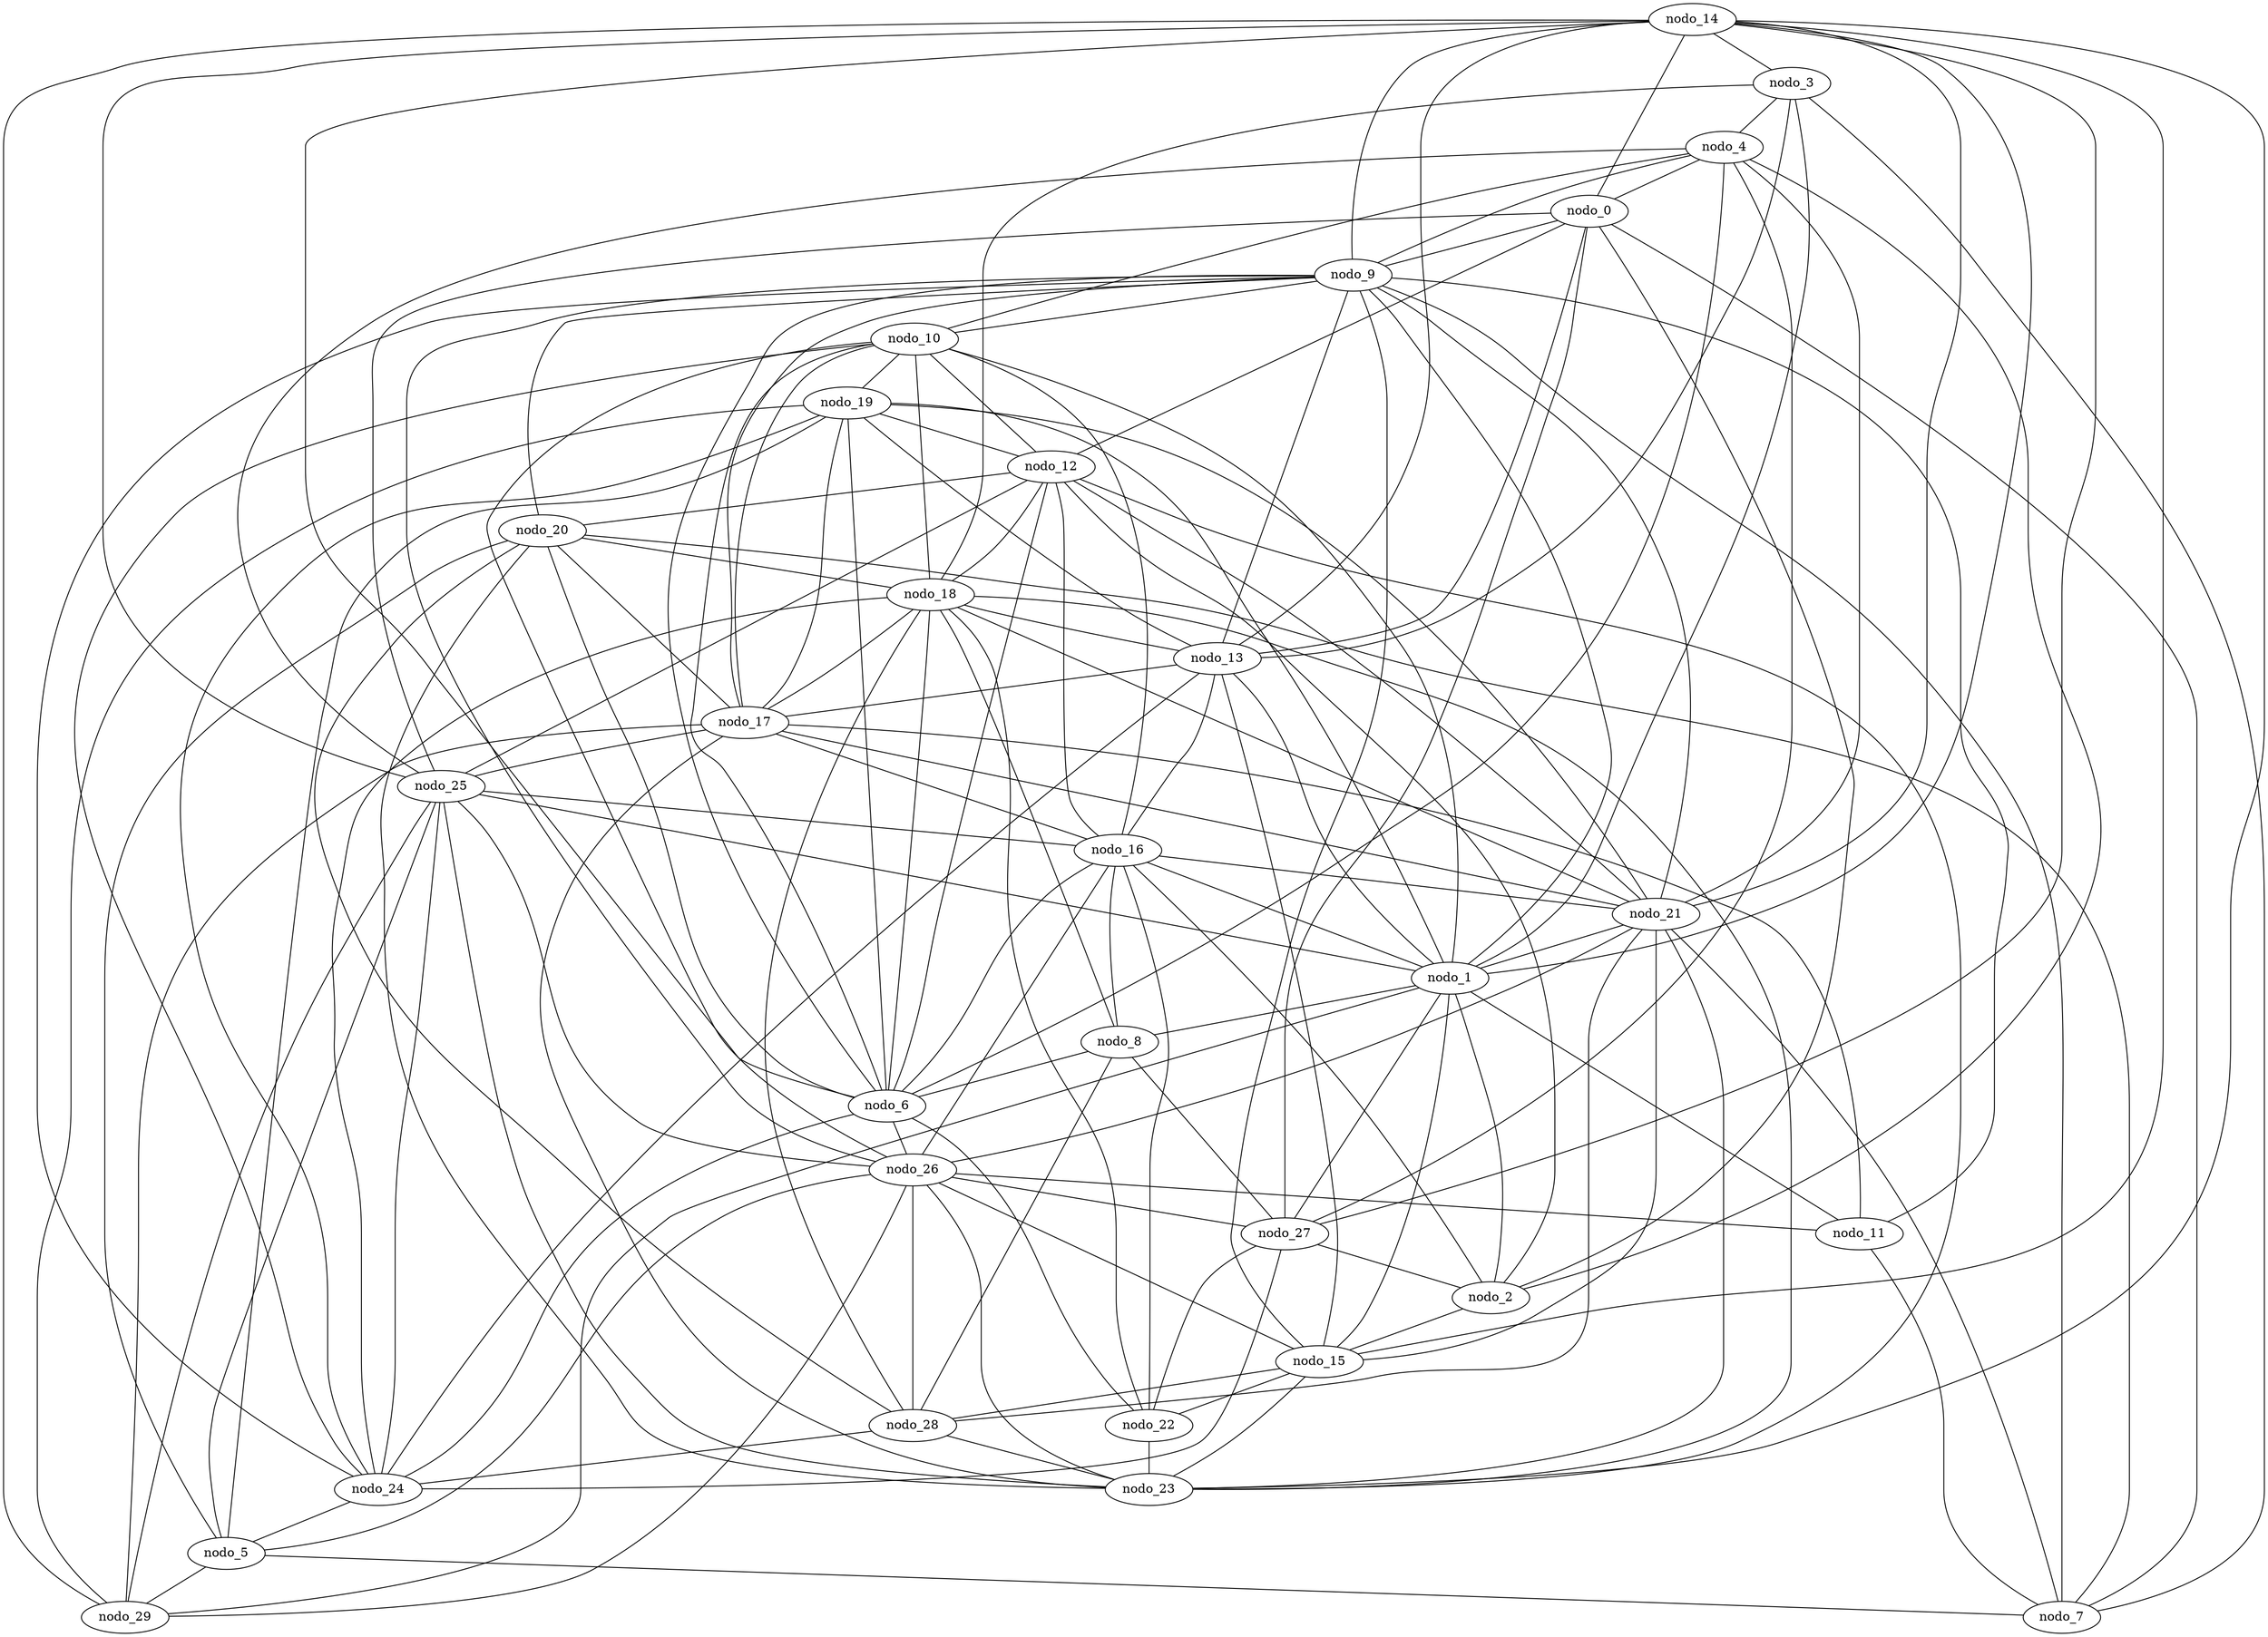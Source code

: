 graph gen_erdos_ren_30 {
  nodo_14 -- nodo_3;
  nodo_28 -- nodo_24;
  nodo_28 -- nodo_23;
  nodo_14 -- nodo_1;
  nodo_1 -- nodo_29;
  nodo_14 -- nodo_0;
  nodo_10 -- nodo_4;
  nodo_1 -- nodo_25;
  nodo_23 -- nodo_12;
  nodo_14 -- nodo_9;
  nodo_18 -- nodo_3;
  nodo_28 -- nodo_20;
  nodo_14 -- nodo_6;
  nodo_14 -- nodo_21;
  nodo_9 -- nodo_26;
  nodo_17 -- nodo_11;
  nodo_25 -- nodo_29;
  nodo_28 -- nodo_18;
  nodo_9 -- nodo_21;
  nodo_20 -- nodo_18;
  nodo_21 -- nodo_7;
  nodo_26 -- nodo_11;
  nodo_25 -- nodo_0;
  nodo_23 -- nodo_20;
  nodo_26 -- nodo_15;
  nodo_21 -- nodo_1;
  nodo_3 -- nodo_4;
  nodo_14 -- nodo_29;
  nodo_14 -- nodo_27;
  nodo_7 -- nodo_3;
  nodo_25 -- nodo_5;
  nodo_17 -- nodo_25;
  nodo_7 -- nodo_9;
  nodo_4 -- nodo_21;
  nodo_17 -- nodo_21;
  nodo_12 -- nodo_10;
  nodo_4 -- nodo_25;
  nodo_23 -- nodo_14;
  nodo_17 -- nodo_20;
  nodo_23 -- nodo_17;
  nodo_25 -- nodo_14;
  nodo_2 -- nodo_15;
  nodo_2 -- nodo_16;
  nodo_16 -- nodo_17;
  nodo_19 -- nodo_17;
  nodo_16 -- nodo_26;
  nodo_19 -- nodo_12;
  nodo_16 -- nodo_21;
  nodo_2 -- nodo_12;
  nodo_16 -- nodo_22;
  nodo_22 -- nodo_18;
  nodo_20 -- nodo_7;
  nodo_20 -- nodo_5;
  nodo_25 -- nodo_24;
  nodo_25 -- nodo_23;
  nodo_28 -- nodo_8;
  nodo_24 -- nodo_9;
  nodo_20 -- nodo_9;
  nodo_24 -- nodo_5;
  nodo_19 -- nodo_29;
  nodo_14 -- nodo_13;
  nodo_17 -- nodo_9;
  nodo_22 -- nodo_23;
  nodo_25 -- nodo_16;
  nodo_16 -- nodo_1;
  nodo_10 -- nodo_19;
  nodo_12 -- nodo_0;
  nodo_0 -- nodo_13;
  nodo_5 -- nodo_29;
  nodo_10 -- nodo_16;
  nodo_15 -- nodo_28;
  nodo_10 -- nodo_18;
  nodo_10 -- nodo_17;
  nodo_18 -- nodo_23;
  nodo_8 -- nodo_18;
  nodo_8 -- nodo_16;
  nodo_18 -- nodo_24;
  nodo_21 -- nodo_23;
  nodo_18 -- nodo_21;
  nodo_24 -- nodo_19;
  nodo_21 -- nodo_26;
  nodo_21 -- nodo_28;
  nodo_27 -- nodo_1;
  nodo_27 -- nodo_22;
  nodo_27 -- nodo_0;
  nodo_1 -- nodo_2;
  nodo_1 -- nodo_3;
  nodo_27 -- nodo_24;
  nodo_13 -- nodo_17;
  nodo_27 -- nodo_8;
  nodo_1 -- nodo_8;
  nodo_1 -- nodo_9;
  nodo_5 -- nodo_7;
  nodo_10 -- nodo_26;
  nodo_27 -- nodo_4;
  nodo_9 -- nodo_4;
  nodo_13 -- nodo_19;
  nodo_27 -- nodo_2;
  nodo_16 -- nodo_13;
  nodo_9 -- nodo_6;
  nodo_3 -- nodo_13;
  nodo_16 -- nodo_12;
  nodo_15 -- nodo_1;
  nodo_26 -- nodo_25;
  nodo_11 -- nodo_1;
  nodo_26 -- nodo_23;
  nodo_19 -- nodo_6;
  nodo_19 -- nodo_5;
  nodo_15 -- nodo_9;
  nodo_6 -- nodo_18;
  nodo_17 -- nodo_29;
  nodo_11 -- nodo_9;
  nodo_12 -- nodo_18;
  nodo_11 -- nodo_7;
  nodo_6 -- nodo_10;
  nodo_15 -- nodo_13;
  nodo_15 -- nodo_14;
  nodo_6 -- nodo_12;
  nodo_12 -- nodo_20;
  nodo_6 -- nodo_16;
  nodo_22 -- nodo_6;
  nodo_1 -- nodo_19;
  nodo_0 -- nodo_2;
  nodo_4 -- nodo_0;
  nodo_24 -- nodo_10;
  nodo_24 -- nodo_13;
  nodo_1 -- nodo_13;
  nodo_4 -- nodo_2;
  nodo_0 -- nodo_7;
  nodo_0 -- nodo_9;
  nodo_4 -- nodo_6;
  nodo_12 -- nodo_25;
  nodo_26 -- nodo_5;
  nodo_8 -- nodo_6;
  nodo_15 -- nodo_23;
  nodo_21 -- nodo_19;
  nodo_6 -- nodo_24;
  nodo_18 -- nodo_17;
  nodo_9 -- nodo_13;
  nodo_6 -- nodo_26;
  nodo_18 -- nodo_13;
  nodo_15 -- nodo_22;
  nodo_26 -- nodo_29;
  nodo_21 -- nodo_12;
  nodo_26 -- nodo_27;
  nodo_1 -- nodo_10;
  nodo_26 -- nodo_28;
  nodo_21 -- nodo_15;
  nodo_6 -- nodo_20;
  nodo_9 -- nodo_10;
}